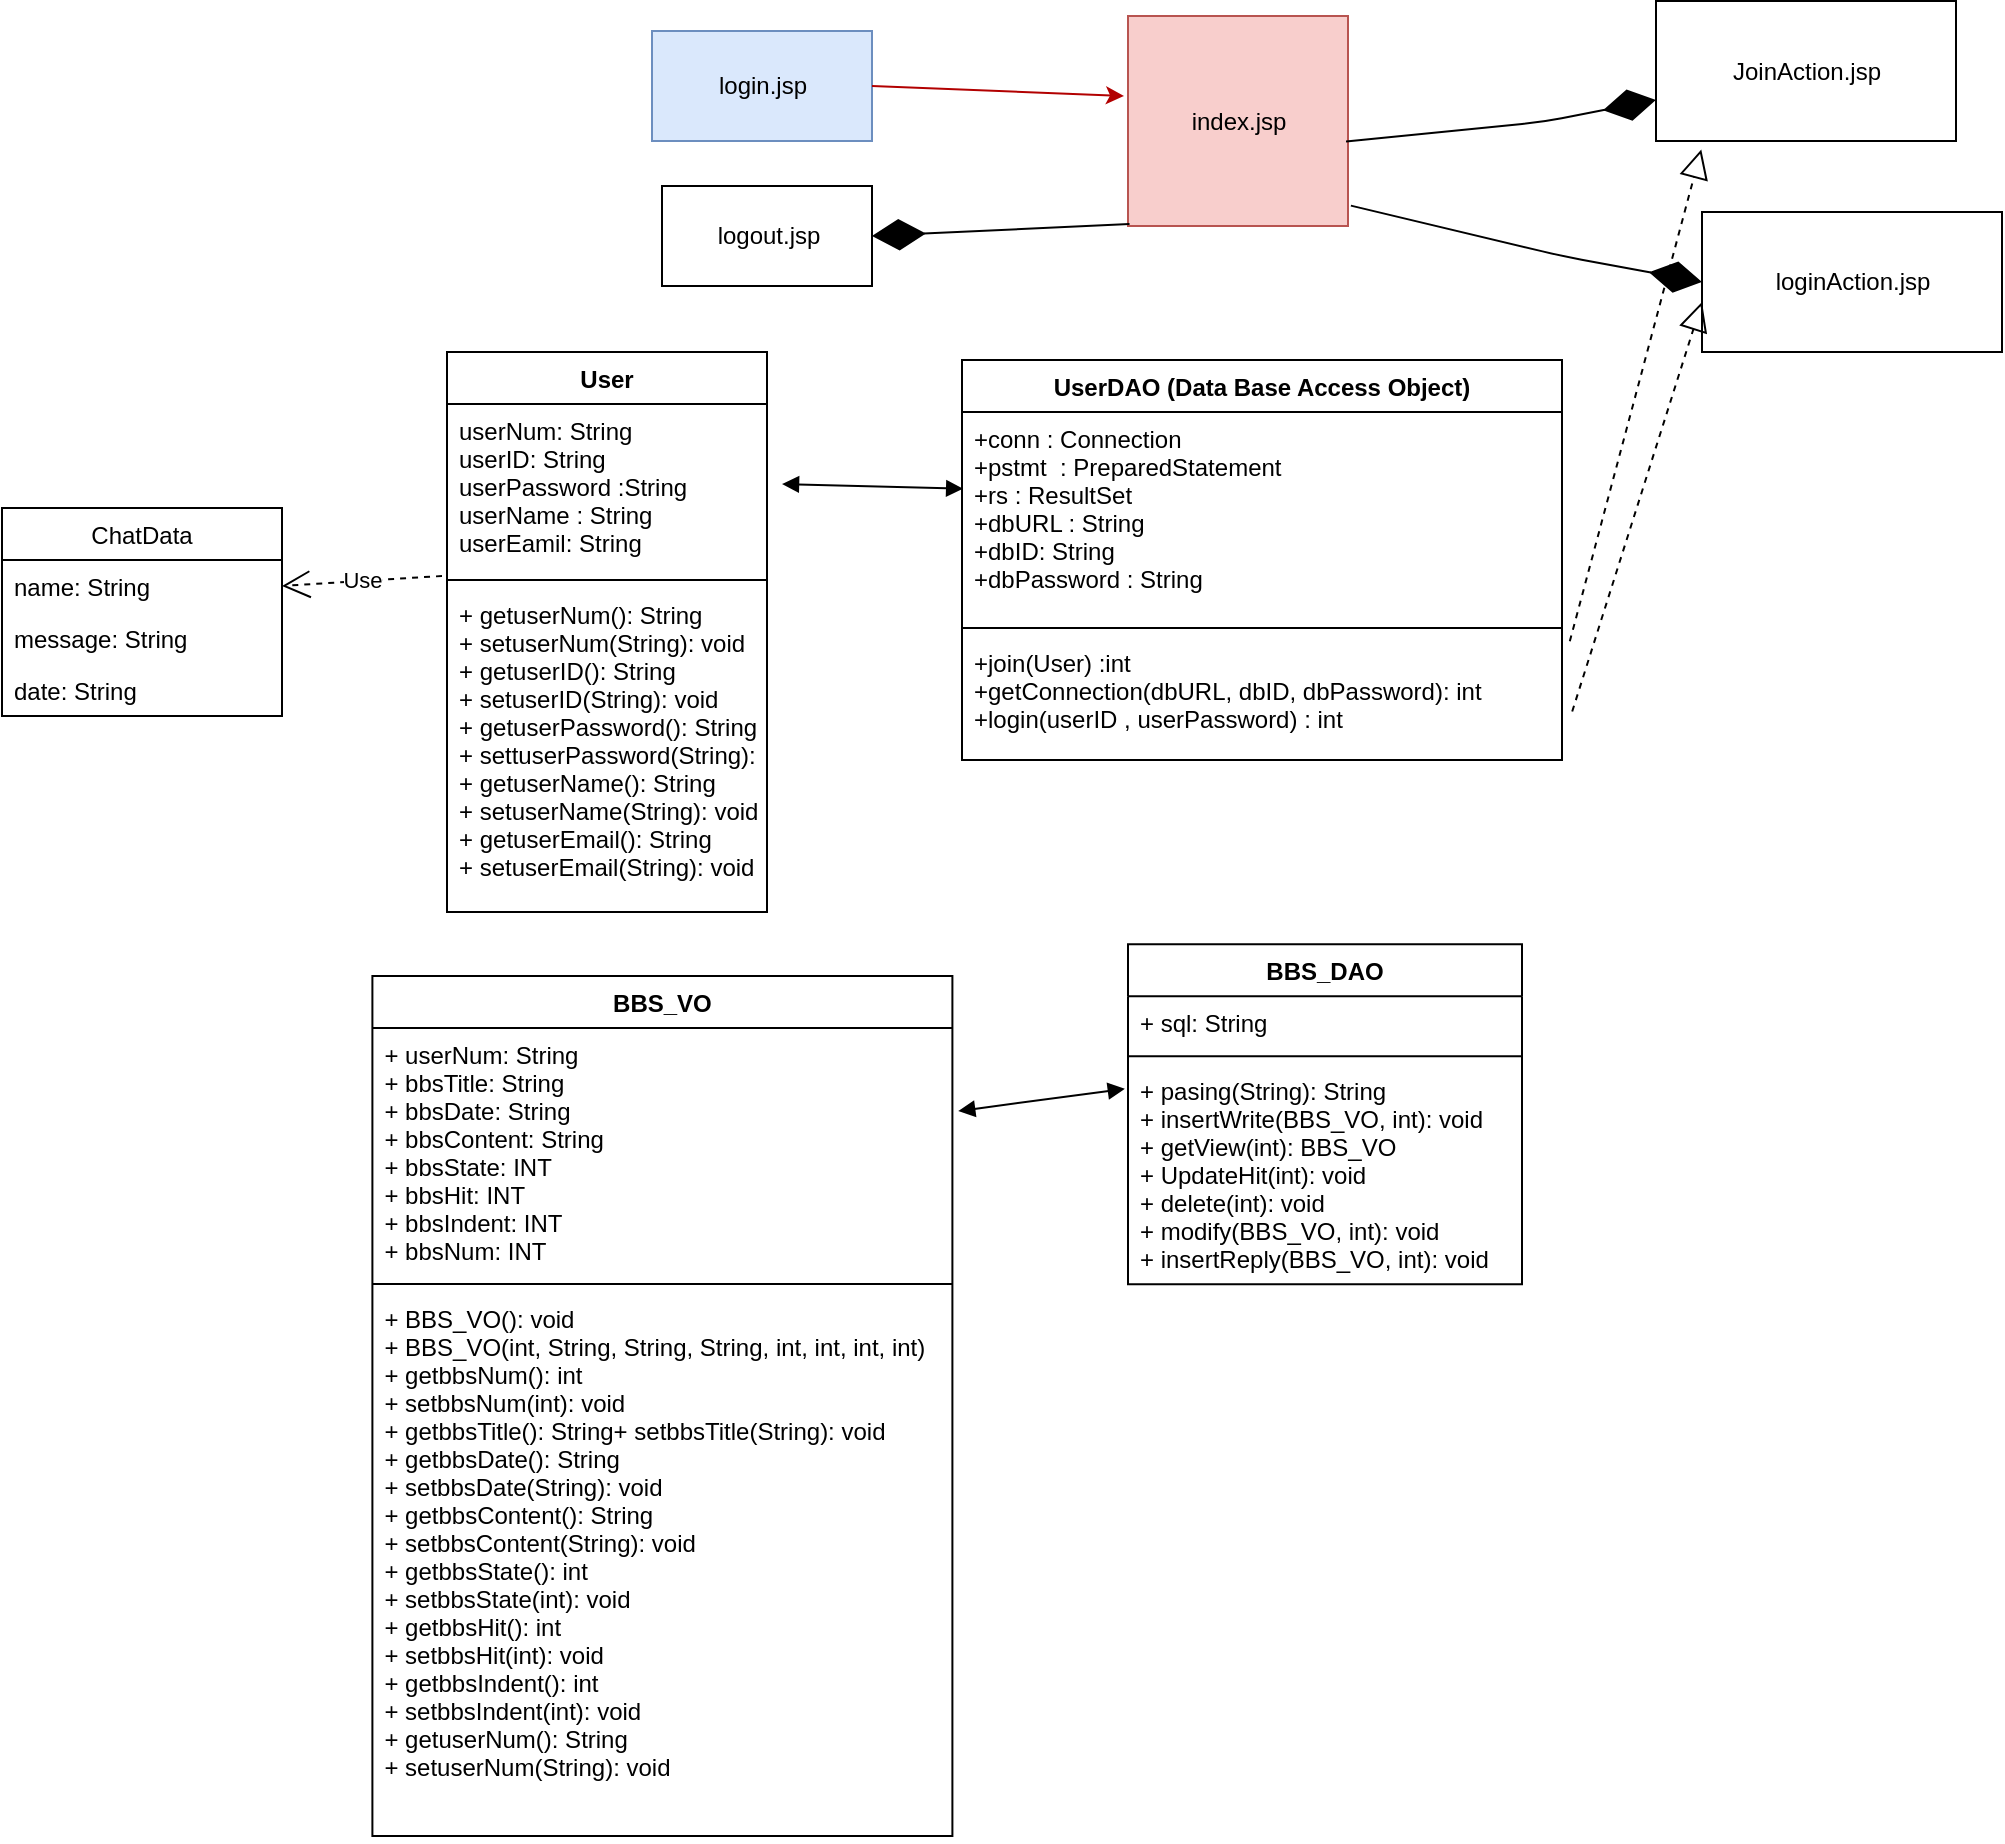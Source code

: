 <mxfile version="10.7.9" type="onedrive"><diagram id="tSKS_wNEm2iZ2fWitYYA" name="페이지-1"><mxGraphModel dx="1837" dy="550" grid="1" gridSize="10" guides="1" tooltips="1" connect="1" arrows="1" fold="1" page="1" pageScale="1" pageWidth="827" pageHeight="1169" math="0" shadow="0"><root><mxCell id="0"/><mxCell id="1" parent="0"/><mxCell id="-kSE1A9vYYU0-P00_R9s-31" value="UserDAO (Data Base Access Object)" style="swimlane;fontStyle=1;align=center;verticalAlign=top;childLayout=stackLayout;horizontal=1;startSize=26;horizontalStack=0;resizeParent=1;resizeParentMax=0;resizeLast=0;collapsible=1;marginBottom=0;" parent="1" vertex="1"><mxGeometry x="330" y="242" width="300" height="200" as="geometry"/></mxCell><mxCell id="-kSE1A9vYYU0-P00_R9s-32" value="+conn : Connection&#10;+pstmt  : PreparedStatement&#10;+rs : ResultSet&#10;+dbURL : String&#10;+dbID: String&#10;+dbPassword : String" style="text;strokeColor=none;fillColor=none;align=left;verticalAlign=top;spacingLeft=4;spacingRight=4;overflow=hidden;rotatable=0;points=[[0,0.5],[1,0.5]];portConstraint=eastwest;" parent="-kSE1A9vYYU0-P00_R9s-31" vertex="1"><mxGeometry y="26" width="300" height="104" as="geometry"/></mxCell><mxCell id="-kSE1A9vYYU0-P00_R9s-33" value="" style="line;strokeWidth=1;fillColor=none;align=left;verticalAlign=middle;spacingTop=-1;spacingLeft=3;spacingRight=3;rotatable=0;labelPosition=right;points=[];portConstraint=eastwest;" parent="-kSE1A9vYYU0-P00_R9s-31" vertex="1"><mxGeometry y="130" width="300" height="8" as="geometry"/></mxCell><mxCell id="-kSE1A9vYYU0-P00_R9s-34" value="+join(User) :int&#10;+getConnection(dbURL, dbID, dbPassword): int&#10;+login(userID , userPassword) : int&#10;&#10;" style="text;strokeColor=none;fillColor=none;align=left;verticalAlign=top;spacingLeft=4;spacingRight=4;overflow=hidden;rotatable=0;points=[[0,0.5],[1,0.5]];portConstraint=eastwest;" parent="-kSE1A9vYYU0-P00_R9s-31" vertex="1"><mxGeometry y="138" width="300" height="62" as="geometry"/></mxCell><mxCell id="-kSE1A9vYYU0-P00_R9s-50" value="login.jsp" style="html=1;fillColor=#dae8fc;strokeColor=#6c8ebf;" parent="1" vertex="1"><mxGeometry x="175" y="77.5" width="110" height="55" as="geometry"/></mxCell><mxCell id="-kSE1A9vYYU0-P00_R9s-51" value="index.jsp" style="html=1;fillColor=#f8cecc;strokeColor=#b85450;" parent="1" vertex="1"><mxGeometry x="413" y="70" width="110" height="105" as="geometry"/></mxCell><mxCell id="-kSE1A9vYYU0-P00_R9s-52" value="loginAction.jsp" style="html=1;" parent="1" vertex="1"><mxGeometry x="700" y="168" width="150" height="70" as="geometry"/></mxCell><mxCell id="-kSE1A9vYYU0-P00_R9s-74" value="JoinAction.jsp&lt;br&gt;" style="html=1;" parent="1" vertex="1"><mxGeometry x="677" y="62.5" width="150" height="70" as="geometry"/></mxCell><mxCell id="-kSE1A9vYYU0-P00_R9s-77" value="" style="endArrow=block;startArrow=block;endFill=1;startFill=1;html=1;exitX=0.002;exitY=0.369;exitDx=0;exitDy=0;exitPerimeter=0;" parent="1" source="-kSE1A9vYYU0-P00_R9s-32" edge="1"><mxGeometry width="160" relative="1" as="geometry"><mxPoint x="274" y="308" as="sourcePoint"/><mxPoint x="240" y="304" as="targetPoint"/></mxGeometry></mxCell><mxCell id="-kSE1A9vYYU0-P00_R9s-80" value="" style="endArrow=block;dashed=1;endFill=0;endSize=12;html=1;exitX=1.017;exitY=0.609;exitDx=0;exitDy=0;exitPerimeter=0;entryX=0;entryY=0.643;entryDx=0;entryDy=0;entryPerimeter=0;" parent="1" source="-kSE1A9vYYU0-P00_R9s-34" target="-kSE1A9vYYU0-P00_R9s-52" edge="1"><mxGeometry width="160" relative="1" as="geometry"><mxPoint x="710" y="431" as="sourcePoint"/><mxPoint x="780" y="431" as="targetPoint"/><Array as="points"/></mxGeometry></mxCell><mxCell id="-kSE1A9vYYU0-P00_R9s-81" value="" style="endArrow=block;dashed=1;endFill=0;endSize=12;html=1;entryX=0.151;entryY=1.061;entryDx=0;entryDy=0;exitX=1.013;exitY=0.043;exitDx=0;exitDy=0;exitPerimeter=0;entryPerimeter=0;" parent="1" source="-kSE1A9vYYU0-P00_R9s-34" target="-kSE1A9vYYU0-P00_R9s-74" edge="1"><mxGeometry width="160" relative="1" as="geometry"><mxPoint x="701" y="420" as="sourcePoint"/><mxPoint x="781" y="420" as="targetPoint"/></mxGeometry></mxCell><mxCell id="5-iDG6rloNUzKte60pmK-2" value="" style="endArrow=diamondThin;endFill=1;endSize=24;html=1;exitX=0.991;exitY=0.598;exitDx=0;exitDy=0;exitPerimeter=0;" parent="1" source="-kSE1A9vYYU0-P00_R9s-51" target="-kSE1A9vYYU0-P00_R9s-74" edge="1"><mxGeometry width="160" relative="1" as="geometry"><mxPoint x="580" y="119.5" as="sourcePoint"/><mxPoint x="740" y="119.5" as="targetPoint"/><Array as="points"><mxPoint x="620" y="123"/></Array></mxGeometry></mxCell><mxCell id="5-iDG6rloNUzKte60pmK-3" value="" style="endArrow=diamondThin;endFill=1;endSize=24;html=1;entryX=0;entryY=0.5;entryDx=0;entryDy=0;exitX=1.013;exitY=0.903;exitDx=0;exitDy=0;exitPerimeter=0;" parent="1" source="-kSE1A9vYYU0-P00_R9s-51" target="-kSE1A9vYYU0-P00_R9s-52" edge="1"><mxGeometry width="160" relative="1" as="geometry"><mxPoint x="525" y="130" as="sourcePoint"/><mxPoint x="685" y="130" as="targetPoint"/><Array as="points"><mxPoint x="630" y="190"/></Array></mxGeometry></mxCell><mxCell id="5-iDG6rloNUzKte60pmK-5" value="&lt;br&gt;logout.jsp&lt;br&gt;&lt;br&gt;" style="html=1;" parent="1" vertex="1"><mxGeometry x="180" y="155" width="105" height="50" as="geometry"/></mxCell><mxCell id="5-iDG6rloNUzKte60pmK-7" value="" style="endArrow=diamondThin;endFill=1;endSize=24;html=1;exitX=0.007;exitY=0.991;exitDx=0;exitDy=0;entryX=1;entryY=0.5;entryDx=0;entryDy=0;exitPerimeter=0;" parent="1" source="-kSE1A9vYYU0-P00_R9s-51" target="5-iDG6rloNUzKte60pmK-5" edge="1"><mxGeometry width="160" relative="1" as="geometry"><mxPoint x="580" y="84.5" as="sourcePoint"/><mxPoint x="680" y="85" as="targetPoint"/></mxGeometry></mxCell><mxCell id="BGc7BxwgDJundLeHkyhy-1" value="" style="endArrow=classic;html=1;exitX=1;exitY=0.5;exitDx=0;exitDy=0;fillColor=#e51400;strokeColor=#B20000;" parent="1" source="-kSE1A9vYYU0-P00_R9s-50" edge="1"><mxGeometry width="50" height="50" relative="1" as="geometry"><mxPoint x="70" y="560" as="sourcePoint"/><mxPoint x="411" y="110" as="targetPoint"/></mxGeometry></mxCell><mxCell id="-a1qMo0EBqiu12JBNWaN-5" value="ChatData" style="swimlane;fontStyle=0;childLayout=stackLayout;horizontal=1;startSize=26;fillColor=none;horizontalStack=0;resizeParent=1;resizeParentMax=0;resizeLast=0;collapsible=1;marginBottom=0;" parent="1" vertex="1"><mxGeometry x="-150" y="316" width="140" height="104" as="geometry"/></mxCell><mxCell id="-a1qMo0EBqiu12JBNWaN-6" value="name: String" style="text;strokeColor=none;fillColor=none;align=left;verticalAlign=top;spacingLeft=4;spacingRight=4;overflow=hidden;rotatable=0;points=[[0,0.5],[1,0.5]];portConstraint=eastwest;" parent="-a1qMo0EBqiu12JBNWaN-5" vertex="1"><mxGeometry y="26" width="140" height="26" as="geometry"/></mxCell><mxCell id="-a1qMo0EBqiu12JBNWaN-7" value="message: String" style="text;strokeColor=none;fillColor=none;align=left;verticalAlign=top;spacingLeft=4;spacingRight=4;overflow=hidden;rotatable=0;points=[[0,0.5],[1,0.5]];portConstraint=eastwest;" parent="-a1qMo0EBqiu12JBNWaN-5" vertex="1"><mxGeometry y="52" width="140" height="26" as="geometry"/></mxCell><mxCell id="-a1qMo0EBqiu12JBNWaN-8" value="date: String" style="text;strokeColor=none;fillColor=none;align=left;verticalAlign=top;spacingLeft=4;spacingRight=4;overflow=hidden;rotatable=0;points=[[0,0.5],[1,0.5]];portConstraint=eastwest;" parent="-a1qMo0EBqiu12JBNWaN-5" vertex="1"><mxGeometry y="78" width="140" height="26" as="geometry"/></mxCell><mxCell id="-a1qMo0EBqiu12JBNWaN-11" value="Use" style="endArrow=open;endSize=12;dashed=1;html=1;exitX=0;exitY=0.5;exitDx=0;exitDy=0;entryX=1;entryY=0.5;entryDx=0;entryDy=0;" parent="1" target="-a1qMo0EBqiu12JBNWaN-6" edge="1"><mxGeometry width="160" relative="1" as="geometry"><mxPoint x="70" y="350" as="sourcePoint"/><mxPoint x="-9" y="360" as="targetPoint"/></mxGeometry></mxCell><mxCell id="3rkw2_YcNvbuJd0YmmEF-2" value="BBS_VO" style="swimlane;fontStyle=1;align=center;verticalAlign=top;childLayout=stackLayout;horizontal=1;startSize=26;horizontalStack=0;resizeParent=1;resizeParentMax=0;resizeLast=0;collapsible=1;marginBottom=0;" parent="1" vertex="1"><mxGeometry x="35.2" y="550" width="290" height="430" as="geometry"/></mxCell><mxCell id="3rkw2_YcNvbuJd0YmmEF-3" value="+ userNum: String&#10;+ bbsTitle: String&#10;+ bbsDate: String&#10;+ bbsContent: String&#10;+ bbsState: INT&#10;+ bbsHit: INT&#10;+ bbsIndent: INT&#10;+ bbsNum: INT&#10;" style="text;strokeColor=none;fillColor=none;align=left;verticalAlign=top;spacingLeft=4;spacingRight=4;overflow=hidden;rotatable=0;points=[[0,0.5],[1,0.5]];portConstraint=eastwest;" parent="3rkw2_YcNvbuJd0YmmEF-2" vertex="1"><mxGeometry y="26" width="290" height="124" as="geometry"/></mxCell><mxCell id="3rkw2_YcNvbuJd0YmmEF-4" value="" style="line;strokeWidth=1;fillColor=none;align=left;verticalAlign=middle;spacingTop=-1;spacingLeft=3;spacingRight=3;rotatable=0;labelPosition=right;points=[];portConstraint=eastwest;" parent="3rkw2_YcNvbuJd0YmmEF-2" vertex="1"><mxGeometry y="150" width="290" height="8" as="geometry"/></mxCell><mxCell id="3rkw2_YcNvbuJd0YmmEF-5" value="+ BBS_VO(): void&#10;+ BBS_VO(int, String, String, String, int, int, int, int)&#10;+ getbbsNum(): int&#10;+ setbbsNum(int): void&#10;+ getbbsTitle(): String+ setbbsTitle(String): void&#10;+ getbbsDate(): String&#10;+ setbbsDate(String): void&#10;+ getbbsContent(): String&#10;+ setbbsContent(String): void&#10;+ getbbsState(): int&#10;+ setbbsState(int): void&#10;+ getbbsHit(): int&#10;+ setbbsHit(int): void&#10;+ getbbsIndent(): int&#10;+ setbbsIndent(int): void&#10;+ getuserNum(): String&#10;+ setuserNum(String): void&#10;" style="text;strokeColor=none;fillColor=none;align=left;verticalAlign=top;spacingLeft=4;spacingRight=4;overflow=hidden;rotatable=0;points=[[0,0.5],[1,0.5]];portConstraint=eastwest;" parent="3rkw2_YcNvbuJd0YmmEF-2" vertex="1"><mxGeometry y="158" width="290" height="272" as="geometry"/></mxCell><mxCell id="3rkw2_YcNvbuJd0YmmEF-8" value="BBS_DAO" style="swimlane;fontStyle=1;align=center;verticalAlign=top;childLayout=stackLayout;horizontal=1;startSize=26;horizontalStack=0;resizeParent=1;resizeParentMax=0;resizeLast=0;collapsible=1;marginBottom=0;" parent="1" vertex="1"><mxGeometry x="413" y="534.1" width="197" height="170" as="geometry"/></mxCell><mxCell id="3rkw2_YcNvbuJd0YmmEF-9" value="+ sql: String" style="text;strokeColor=none;fillColor=none;align=left;verticalAlign=top;spacingLeft=4;spacingRight=4;overflow=hidden;rotatable=0;points=[[0,0.5],[1,0.5]];portConstraint=eastwest;" parent="3rkw2_YcNvbuJd0YmmEF-8" vertex="1"><mxGeometry y="26" width="197" height="26" as="geometry"/></mxCell><mxCell id="3rkw2_YcNvbuJd0YmmEF-10" value="" style="line;strokeWidth=1;fillColor=none;align=left;verticalAlign=middle;spacingTop=-1;spacingLeft=3;spacingRight=3;rotatable=0;labelPosition=right;points=[];portConstraint=eastwest;" parent="3rkw2_YcNvbuJd0YmmEF-8" vertex="1"><mxGeometry y="52" width="197" height="8" as="geometry"/></mxCell><mxCell id="3rkw2_YcNvbuJd0YmmEF-11" value="+ pasing(String): String&#10;+ insertWrite(BBS_VO, int): void&#10;+ getView(int): BBS_VO&#10;+ UpdateHit(int): void&#10;+ delete(int): void&#10;+ modify(BBS_VO, int): void&#10;+ insertReply(BBS_VO, int): void&#10;" style="text;strokeColor=none;fillColor=none;align=left;verticalAlign=top;spacingLeft=4;spacingRight=4;overflow=hidden;rotatable=0;points=[[0,0.5],[1,0.5]];portConstraint=eastwest;" parent="3rkw2_YcNvbuJd0YmmEF-8" vertex="1"><mxGeometry y="60" width="197" height="110" as="geometry"/></mxCell><mxCell id="3rkw2_YcNvbuJd0YmmEF-34" value="User" style="swimlane;fontStyle=1;align=center;verticalAlign=top;childLayout=stackLayout;horizontal=1;startSize=26;horizontalStack=0;resizeParent=1;resizeParentMax=0;resizeLast=0;collapsible=1;marginBottom=0;" parent="1" vertex="1"><mxGeometry x="72.5" y="238" width="160" height="280" as="geometry"/></mxCell><mxCell id="3rkw2_YcNvbuJd0YmmEF-35" value="userNum: String&#10;userID: String&#10;userPassword :String&#10;userName : String&#10;userEamil: String&#10;&#10;" style="text;strokeColor=none;fillColor=none;align=left;verticalAlign=top;spacingLeft=4;spacingRight=4;overflow=hidden;rotatable=0;points=[[0,0.5],[1,0.5]];portConstraint=eastwest;" parent="3rkw2_YcNvbuJd0YmmEF-34" vertex="1"><mxGeometry y="26" width="160" height="84" as="geometry"/></mxCell><mxCell id="3rkw2_YcNvbuJd0YmmEF-36" value="" style="line;strokeWidth=1;fillColor=none;align=left;verticalAlign=middle;spacingTop=-1;spacingLeft=3;spacingRight=3;rotatable=0;labelPosition=right;points=[];portConstraint=eastwest;" parent="3rkw2_YcNvbuJd0YmmEF-34" vertex="1"><mxGeometry y="110" width="160" height="8" as="geometry"/></mxCell><mxCell id="3rkw2_YcNvbuJd0YmmEF-37" value="+ getuserNum(): String&#10;+ setuserNum(String): void&#10;+ getuserID(): String&#10;+ setuserID(String): void&#10;+ getuserPassword(): String&#10;+ settuserPassword(String): void&#10;+ getuserName(): String&#10;+ setuserName(String): void&#10;+ getuserEmail(): String&#10;+ setuserEmail(String): void&#10;&#10;" style="text;strokeColor=none;fillColor=none;align=left;verticalAlign=top;spacingLeft=4;spacingRight=4;overflow=hidden;rotatable=0;points=[[0,0.5],[1,0.5]];portConstraint=eastwest;" parent="3rkw2_YcNvbuJd0YmmEF-34" vertex="1"><mxGeometry y="118" width="160" height="162" as="geometry"/></mxCell><mxCell id="3rkw2_YcNvbuJd0YmmEF-38" value="" style="endArrow=block;startArrow=block;endFill=1;startFill=1;html=1;exitX=-0.008;exitY=0.112;exitDx=0;exitDy=0;exitPerimeter=0;entryX=1.01;entryY=0.335;entryDx=0;entryDy=0;entryPerimeter=0;" parent="1" source="3rkw2_YcNvbuJd0YmmEF-11" target="3rkw2_YcNvbuJd0YmmEF-3" edge="1"><mxGeometry width="160" relative="1" as="geometry"><mxPoint x="413" y="596" as="sourcePoint"/><mxPoint x="322" y="594" as="targetPoint"/></mxGeometry></mxCell></root></mxGraphModel></diagram><diagram id="IZN-yVDgYhntKpPkNosc" name="페이지-2"><mxGraphModel dx="1010" dy="550" grid="1" gridSize="10" guides="1" tooltips="1" connect="1" arrows="1" fold="1" page="1" pageScale="1" pageWidth="827" pageHeight="1169" math="0" shadow="0"><root><mxCell id="8eQ5AMlFrtroyOR1SW6Y-0"/><mxCell id="8eQ5AMlFrtroyOR1SW6Y-1" parent="8eQ5AMlFrtroyOR1SW6Y-0"/><mxCell id="O9a9OJCAVNfezmYxCU5V-0" value="bbs.jsp" style="html=1;" parent="8eQ5AMlFrtroyOR1SW6Y-1" vertex="1"><mxGeometry x="340" y="80" width="110" height="50" as="geometry"/></mxCell><mxCell id="3TQ1Epz29DwtQN4GF6Qd-0" value="&lt;div style=&quot;box-sizing: border-box ; width: 100% ; background: #e4e4e4 ; padding: 2px&quot;&gt;BBS&lt;/div&gt;&lt;table style=&quot;width: 100% ; font-size: 1em&quot; cellpadding=&quot;2&quot; cellspacing=&quot;0&quot;&gt;&lt;tbody&gt;&lt;tr&gt;&lt;td&gt;PK&lt;/td&gt;&lt;td&gt;bbsNum&lt;/td&gt;&lt;/tr&gt;&lt;tr&gt;&lt;td&gt;FK1&lt;/td&gt;&lt;td&gt;userNum&lt;/td&gt;&lt;/tr&gt;&lt;tr&gt;&lt;td&gt;&lt;/td&gt;&lt;td&gt;bbsDate&lt;br&gt;bbsContent&lt;br&gt;bbsHit&lt;br&gt;bbsIndent&lt;br&gt;&lt;br&gt;&lt;/td&gt;&lt;/tr&gt;&lt;/tbody&gt;&lt;/table&gt;" style="verticalAlign=top;align=left;overflow=fill;html=1;" parent="8eQ5AMlFrtroyOR1SW6Y-1" vertex="1"><mxGeometry x="215" y="260" width="180" height="140" as="geometry"/></mxCell><mxCell id="7pC6MuVtoBbm3Jv8vuY8-0" value="&lt;div style=&quot;box-sizing: border-box ; width: 100% ; background: #e4e4e4 ; padding: 2px&quot;&gt;BBS Table_notice&lt;/div&gt;&lt;table style=&quot;width: 100% ; font-size: 1em&quot; cellpadding=&quot;2&quot; cellspacing=&quot;0&quot;&gt;&lt;tbody&gt;&lt;tr&gt;&lt;td&gt;PK&lt;/td&gt;&lt;td&gt;bbsNum&lt;/td&gt;&lt;/tr&gt;&lt;tr&gt;&lt;td&gt;&lt;br&gt;&lt;br&gt;&lt;br&gt;&lt;br&gt;&lt;br&gt;&lt;br&gt;FK&lt;br&gt;&lt;/td&gt;&lt;td&gt;bbsTitle&lt;br&gt;bbsDate&lt;br&gt;bbsContent&lt;br&gt;bbsState&lt;br&gt;bbsHit&lt;br&gt;bbsIndent&lt;br&gt;userNum&lt;br&gt;&lt;/td&gt;&lt;/tr&gt;&lt;/tbody&gt;&lt;/table&gt;" style="verticalAlign=top;align=left;overflow=fill;html=1;" parent="8eQ5AMlFrtroyOR1SW6Y-1" vertex="1"><mxGeometry x="120" y="549" width="180" height="140" as="geometry"/></mxCell><mxCell id="7pC6MuVtoBbm3Jv8vuY8-1" value="BBS_VO" style="swimlane;fontStyle=1;align=center;verticalAlign=top;childLayout=stackLayout;horizontal=1;startSize=26;horizontalStack=0;resizeParent=1;resizeParentMax=0;resizeLast=0;collapsible=1;marginBottom=0;" parent="8eQ5AMlFrtroyOR1SW6Y-1" vertex="1"><mxGeometry x="415.5" y="334" width="290" height="430" as="geometry"/></mxCell><mxCell id="7pC6MuVtoBbm3Jv8vuY8-2" value="+ userNum: INT&#10;+ bbsTitle: String&#10;+ bbsDate: String&#10;+ bbsContent: String&#10;+ bbsState: INT&#10;+ bbsHit: INT&#10;+ bbsIndent: INT&#10;+ bbsNum: INT&#10;" style="text;strokeColor=none;fillColor=none;align=left;verticalAlign=top;spacingLeft=4;spacingRight=4;overflow=hidden;rotatable=0;points=[[0,0.5],[1,0.5]];portConstraint=eastwest;" parent="7pC6MuVtoBbm3Jv8vuY8-1" vertex="1"><mxGeometry y="26" width="290" height="124" as="geometry"/></mxCell><mxCell id="7pC6MuVtoBbm3Jv8vuY8-3" value="" style="line;strokeWidth=1;fillColor=none;align=left;verticalAlign=middle;spacingTop=-1;spacingLeft=3;spacingRight=3;rotatable=0;labelPosition=right;points=[];portConstraint=eastwest;" parent="7pC6MuVtoBbm3Jv8vuY8-1" vertex="1"><mxGeometry y="150" width="290" height="8" as="geometry"/></mxCell><mxCell id="7pC6MuVtoBbm3Jv8vuY8-4" value="+ BBS_VO(): void&#10;+ BBS_VO(int, String, String, String, int, int, int, int)&#10;+ getbbsNum(): int&#10;+ setbbsNum(int): void&#10;+ getbbsTitle(): String+ setbbsTitle(String): void&#10;+ getbbsDate(): String&#10;+ setbbsDate(String): void&#10;+ getbbsContent(): String&#10;+ setbbsContent(String): void&#10;+ getbbsState(): int&#10;+ setbbsState(int): void&#10;+ getbbsHit(): int&#10;+ setbbsHit(int): void&#10;+ getbbsIndent(): int&#10;+ setbbsIndent(int): void&#10;+ getuserNum(): int&#10;+ setuserNum(int): void&#10;" style="text;strokeColor=none;fillColor=none;align=left;verticalAlign=top;spacingLeft=4;spacingRight=4;overflow=hidden;rotatable=0;points=[[0,0.5],[1,0.5]];portConstraint=eastwest;" parent="7pC6MuVtoBbm3Jv8vuY8-1" vertex="1"><mxGeometry y="158" width="290" height="272" as="geometry"/></mxCell><mxCell id="7pC6MuVtoBbm3Jv8vuY8-5" value="게시물 DAO" style="text;html=1;resizable=0;points=[];autosize=1;align=left;verticalAlign=top;spacingTop=-4;" parent="8eQ5AMlFrtroyOR1SW6Y-1" vertex="1"><mxGeometry x="201.5" y="310" width="80" height="20" as="geometry"/></mxCell><mxCell id="7pC6MuVtoBbm3Jv8vuY8-6" value="게시물 VO 객체" style="text;html=1;resizable=0;points=[];autosize=1;align=left;verticalAlign=top;spacingTop=-4;" parent="8eQ5AMlFrtroyOR1SW6Y-1" vertex="1"><mxGeometry x="415.5" y="310" width="100" height="20" as="geometry"/></mxCell></root></mxGraphModel></diagram><diagram id="oL_5EITk23pARD_bSRdn" name="페이지-3"><mxGraphModel dx="997" dy="542" grid="1" gridSize="10" guides="1" tooltips="1" connect="1" arrows="1" fold="1" page="1" pageScale="1" pageWidth="827" pageHeight="1169" math="0" shadow="0"><root><mxCell id="XthgrMdIIiPkJw7nTX9F-0"/><mxCell id="XthgrMdIIiPkJw7nTX9F-1" parent="XthgrMdIIiPkJw7nTX9F-0"/><mxCell id="XthgrMdIIiPkJw7nTX9F-2" value="&lt;div style=&quot;box-sizing: border-box ; width: 100% ; background: #e4e4e4 ; padding: 2px&quot;&gt;User&lt;/div&gt;&lt;table style=&quot;width: 100% ; font-size: 1em&quot; cellpadding=&quot;2&quot; cellspacing=&quot;0&quot;&gt;&lt;tbody&gt;&lt;tr&gt;&lt;td&gt;PK&lt;/td&gt;&lt;td&gt;userNum&lt;/td&gt;&lt;/tr&gt;&lt;tr&gt;&lt;td&gt;&lt;br&gt;&lt;/td&gt;&lt;td&gt;userID&lt;/td&gt;&lt;/tr&gt;&lt;tr&gt;&lt;td&gt;&lt;br&gt;&lt;/td&gt;&lt;td&gt;userPassword&lt;br&gt;userName&lt;br&gt;userEmail&lt;/td&gt;&lt;/tr&gt;&lt;/tbody&gt;&lt;/table&gt;&lt;br&gt;" style="verticalAlign=top;align=left;overflow=fill;html=1;" parent="XthgrMdIIiPkJw7nTX9F-1" vertex="1"><mxGeometry x="509.9" y="340.2" width="180" height="110" as="geometry"/></mxCell><mxCell id="XthgrMdIIiPkJw7nTX9F-3" value="&lt;div style=&quot;box-sizing: border-box ; width: 100% ; background: #e4e4e4 ; padding: 2px&quot;&gt;BBS&lt;/div&gt;&lt;table style=&quot;width: 100% ; font-size: 1em&quot; cellpadding=&quot;2&quot; cellspacing=&quot;0&quot;&gt;&lt;tbody&gt;&lt;tr&gt;&lt;td&gt;PK&lt;/td&gt;&lt;td&gt;bbsNum&lt;/td&gt;&lt;/tr&gt;&lt;tr&gt;&lt;td&gt;&lt;br&gt;&lt;br&gt;&lt;br&gt;&lt;br&gt;&lt;br&gt;&lt;br&gt;FK&lt;br&gt;&lt;/td&gt;&lt;td&gt;bbsTitle&lt;br&gt;bbsDate&lt;br&gt;bbsContent&lt;br&gt;bbsState&lt;br&gt;bbsHit&lt;br&gt;bbsIndent&lt;br&gt;userNum&lt;br&gt;&lt;/td&gt;&lt;/tr&gt;&lt;/tbody&gt;&lt;/table&gt;" style="verticalAlign=top;align=left;overflow=fill;html=1;" parent="XthgrMdIIiPkJw7nTX9F-1" vertex="1"><mxGeometry x="519.8" y="120" width="180" height="140" as="geometry"/></mxCell></root></mxGraphModel></diagram><diagram id="xYkIkpAgcqNrriJpsKK0" name="페이지-4"><mxGraphModel dx="1010" dy="1719" grid="1" gridSize="10" guides="1" tooltips="1" connect="1" arrows="1" fold="1" page="1" pageScale="1" pageWidth="827" pageHeight="1169" math="0" shadow="0"><root><mxCell id="5K5n3lWAIAfSifHZr8Ek-0"/><mxCell id="5K5n3lWAIAfSifHZr8Ek-1" parent="5K5n3lWAIAfSifHZr8Ek-0"/><mxCell id="6FWXdkDZ4VZcPN5ELAnR-24" value="&lt;p style=&quot;margin: 0px ; margin-top: 4px ; text-align: center ; text-decoration: underline&quot;&gt;&lt;br&gt;&lt;/p&gt;" style="verticalAlign=top;align=left;overflow=fill;fontSize=12;fontFamily=Helvetica;html=1;fillColor=#f8cecc;strokeColor=#b85450;" parent="5K5n3lWAIAfSifHZr8Ek-1" vertex="1"><mxGeometry x="170" y="223" width="740" height="177" as="geometry"/></mxCell><mxCell id="Q2b7r-mO_CxdQ0mNWLQY-2" value="" style="rounded=0;whiteSpace=wrap;html=1;fillColor=#dae8fc;strokeColor=#6c8ebf;" parent="5K5n3lWAIAfSifHZr8Ek-1" vertex="1"><mxGeometry x="370" width="480" height="170" as="geometry"/></mxCell><mxCell id="6FWXdkDZ4VZcPN5ELAnR-7" value="&lt;b style=&quot;font-size: 19px&quot;&gt;Presentation&lt;br&gt;Layer&lt;/b&gt;&lt;br&gt;" style="whiteSpace=wrap;html=1;aspect=fixed;labelPosition=center;verticalLabelPosition=top;align=center;verticalAlign=bottom;fillColor=#dae8fc;strokeColor=#6c8ebf;" parent="5K5n3lWAIAfSifHZr8Ek-1" vertex="1"><mxGeometry x="170" width="170" height="170" as="geometry"/></mxCell><mxCell id="6FWXdkDZ4VZcPN5ELAnR-8" value="&lt;span style=&quot;font-size: 19px&quot;&gt;&lt;b&gt;DataBase Access Layer&lt;/b&gt;&lt;/span&gt;&lt;br&gt;" style="whiteSpace=wrap;html=1;aspect=fixed;labelPosition=center;verticalLabelPosition=top;align=center;verticalAlign=bottom;fillColor=#d5e8d4;strokeColor=#82b366;direction=west;" parent="5K5n3lWAIAfSifHZr8Ek-1" vertex="1"><mxGeometry x="160" y="527.5" width="180" height="180" as="geometry"/></mxCell><mxCell id="6FWXdkDZ4VZcPN5ELAnR-9" value="" style="shape=mxgraph.bpmn.user_task;html=1;outlineConnect=0;" parent="5K5n3lWAIAfSifHZr8Ek-1" vertex="1"><mxGeometry x="15" y="16" width="115" height="130" as="geometry"/></mxCell><mxCell id="6FWXdkDZ4VZcPN5ELAnR-10" value="&lt;span style=&quot;font-size: 19px&quot;&gt;&lt;b&gt;DataBase&lt;br&gt;Layer&lt;br&gt;&lt;/b&gt;&lt;/span&gt;" style="whiteSpace=wrap;html=1;aspect=fixed;labelPosition=center;verticalLabelPosition=top;align=center;verticalAlign=bottom;fillColor=#d5e8d4;strokeColor=#82b366;" parent="5K5n3lWAIAfSifHZr8Ek-1" vertex="1"><mxGeometry x="515" y="580" width="150" height="150" as="geometry"/></mxCell><mxCell id="6FWXdkDZ4VZcPN5ELAnR-11" value="USER" style="shape=datastore;whiteSpace=wrap;html=1;fillColor=#e1d5e7;strokeColor=#9673a6;" parent="5K5n3lWAIAfSifHZr8Ek-1" vertex="1"><mxGeometry x="455" y="497.5" width="60" height="60" as="geometry"/></mxCell><mxCell id="6FWXdkDZ4VZcPN5ELAnR-12" value="BBS" style="shape=datastore;whiteSpace=wrap;html=1;fillColor=#e1d5e7;strokeColor=#9673a6;" parent="5K5n3lWAIAfSifHZr8Ek-1" vertex="1"><mxGeometry x="455" y="567.5" width="60" height="60" as="geometry"/></mxCell><mxCell id="6FWXdkDZ4VZcPN5ELAnR-15" value="Request" style="html=1;verticalAlign=bottom;endArrow=block;entryX=-0.027;entryY=0.11;entryDx=0;entryDy=0;entryPerimeter=0;" parent="5K5n3lWAIAfSifHZr8Ek-1" target="6FWXdkDZ4VZcPN5ELAnR-10" edge="1"><mxGeometry relative="1" as="geometry"><mxPoint x="345" y="507.5" as="sourcePoint"/><mxPoint x="415" y="508" as="targetPoint"/></mxGeometry></mxCell><mxCell id="6FWXdkDZ4VZcPN5ELAnR-16" value="Reply" style="html=1;verticalAlign=bottom;endArrow=open;dashed=1;endSize=8;exitX=-0.007;exitY=0.603;exitDx=0;exitDy=0;exitPerimeter=0;" parent="5K5n3lWAIAfSifHZr8Ek-1" source="6FWXdkDZ4VZcPN5ELAnR-10" edge="1"><mxGeometry relative="1" as="geometry"><mxPoint x="345" y="583.5" as="targetPoint"/><mxPoint x="415" y="584" as="sourcePoint"/></mxGeometry></mxCell><mxCell id="6FWXdkDZ4VZcPN5ELAnR-21" value="&lt;font style=&quot;font-size: 16px&quot;&gt;ChatBot Model&lt;/font&gt;" style="ellipse;whiteSpace=wrap;html=1;" parent="5K5n3lWAIAfSifHZr8Ek-1" vertex="1"><mxGeometry x="690" y="49.5" width="125" height="63" as="geometry"/></mxCell><mxCell id="6FWXdkDZ4VZcPN5ELAnR-22" value="&lt;font style=&quot;font-size: 16px&quot;&gt;Join&lt;/font&gt;" style="ellipse;whiteSpace=wrap;html=1;" parent="5K5n3lWAIAfSifHZr8Ek-1" vertex="1"><mxGeometry x="385" y="17" width="140" height="60" as="geometry"/></mxCell><mxCell id="6FWXdkDZ4VZcPN5ELAnR-27" value="&lt;b&gt;&lt;font style=&quot;font-size: 21px&quot;&gt;User&lt;/font&gt;&lt;/b&gt;" style="text;html=1;resizable=0;points=[];autosize=1;align=left;verticalAlign=top;spacingTop=-4;" parent="5K5n3lWAIAfSifHZr8Ek-1" vertex="1"><mxGeometry x="50" y="145" width="60" height="20" as="geometry"/></mxCell><mxCell id="6FWXdkDZ4VZcPN5ELAnR-28" value="" style="shape=flexArrow;endArrow=classic;startArrow=classic;html=1;exitX=0.739;exitY=0.338;exitDx=0;exitDy=0;exitPerimeter=0;" parent="5K5n3lWAIAfSifHZr8Ek-1" source="6FWXdkDZ4VZcPN5ELAnR-9" edge="1"><mxGeometry width="50" height="50" relative="1" as="geometry"><mxPoint x="110" y="68" as="sourcePoint"/><mxPoint x="167" y="60" as="targetPoint"/></mxGeometry></mxCell><mxCell id="6FWXdkDZ4VZcPN5ELAnR-29" value="" style="shape=flexArrow;endArrow=classic;startArrow=classic;html=1;fillColor=#0A0A0A;exitX=0.02;exitY=0.995;exitDx=0;exitDy=0;exitPerimeter=0;entryX=0.23;entryY=1.034;entryDx=0;entryDy=0;entryPerimeter=0;" parent="5K5n3lWAIAfSifHZr8Ek-1" target="6FWXdkDZ4VZcPN5ELAnR-24" edge="1" source="6FWXdkDZ4VZcPN5ELAnR-8"><mxGeometry width="50" height="50" relative="1" as="geometry"><mxPoint x="340" y="467.5" as="sourcePoint"/><mxPoint x="390" y="417.5" as="targetPoint"/><Array as="points"/></mxGeometry></mxCell><mxCell id="pQwYqNo613BwKF_BiEh1-0" value="&lt;font style=&quot;font-size: 16px&quot;&gt;Login&lt;/font&gt;" style="ellipse;whiteSpace=wrap;html=1;" vertex="1" parent="5K5n3lWAIAfSifHZr8Ek-1"><mxGeometry x="385" y="95" width="140" height="60" as="geometry"/></mxCell><mxCell id="pQwYqNo613BwKF_BiEh1-1" value="&lt;font style=&quot;font-size: 16px&quot;&gt;Logout&lt;/font&gt;" style="ellipse;whiteSpace=wrap;html=1;" vertex="1" parent="5K5n3lWAIAfSifHZr8Ek-1"><mxGeometry x="530" y="16" width="140" height="60" as="geometry"/></mxCell><mxCell id="pQwYqNo613BwKF_BiEh1-3" value="&lt;font style=&quot;font-size: 16px&quot;&gt;ChatPage&lt;/font&gt;" style="ellipse;whiteSpace=wrap;html=1;" vertex="1" parent="5K5n3lWAIAfSifHZr8Ek-1"><mxGeometry x="530" y="95" width="140" height="60" as="geometry"/></mxCell><mxCell id="6FWXdkDZ4VZcPN5ELAnR-13" value="&lt;font style=&quot;font-size: 14px&quot;&gt;UserDAO&lt;/font&gt;&lt;br&gt;" style="ellipse;whiteSpace=wrap;html=1;fillColor=#fff2cc;strokeColor=#d6b656;" parent="5K5n3lWAIAfSifHZr8Ek-1" vertex="1"><mxGeometry x="440" y="248" width="140" height="60" as="geometry"/></mxCell><mxCell id="6FWXdkDZ4VZcPN5ELAnR-14" value="&lt;span style=&quot;font-size: 14px&quot;&gt;BbsDAO&lt;/span&gt;" style="ellipse;whiteSpace=wrap;html=1;fillColor=#fff2cc;strokeColor=#d6b656;" parent="5K5n3lWAIAfSifHZr8Ek-1" vertex="1"><mxGeometry x="630" y="248" width="140" height="60" as="geometry"/></mxCell></root></mxGraphModel></diagram></mxfile>